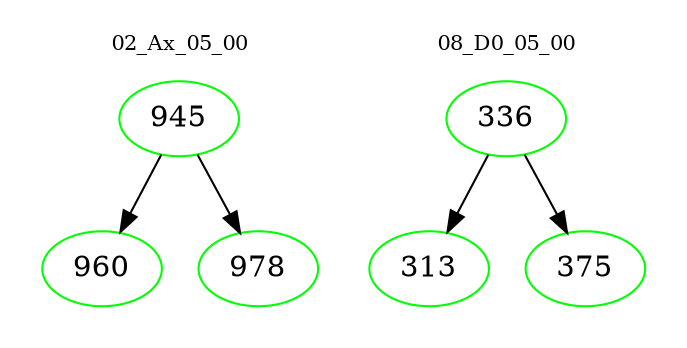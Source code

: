 digraph{
subgraph cluster_0 {
color = white
label = "02_Ax_05_00";
fontsize=10;
T0_945 [label="945", color="green"]
T0_945 -> T0_960 [color="black"]
T0_960 [label="960", color="green"]
T0_945 -> T0_978 [color="black"]
T0_978 [label="978", color="green"]
}
subgraph cluster_1 {
color = white
label = "08_D0_05_00";
fontsize=10;
T1_336 [label="336", color="green"]
T1_336 -> T1_313 [color="black"]
T1_313 [label="313", color="green"]
T1_336 -> T1_375 [color="black"]
T1_375 [label="375", color="green"]
}
}
